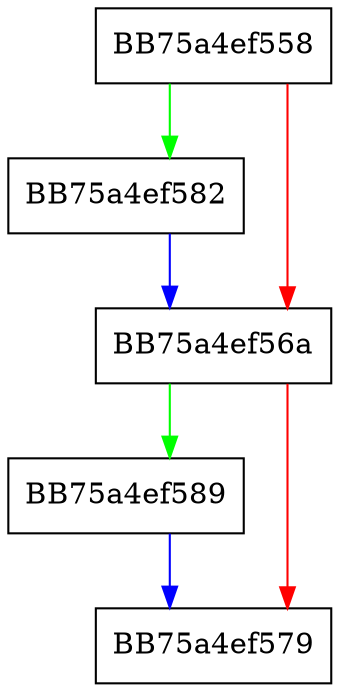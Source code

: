digraph clearLeaf {
  node [shape="box"];
  graph [splines=ortho];
  BB75a4ef558 -> BB75a4ef582 [color="green"];
  BB75a4ef558 -> BB75a4ef56a [color="red"];
  BB75a4ef56a -> BB75a4ef589 [color="green"];
  BB75a4ef56a -> BB75a4ef579 [color="red"];
  BB75a4ef582 -> BB75a4ef56a [color="blue"];
  BB75a4ef589 -> BB75a4ef579 [color="blue"];
}